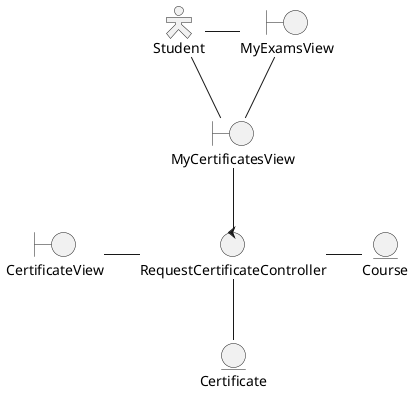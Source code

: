 @startuml UC requestCertificate analysisClassDiagram
skinparam actorstyle hollow 

actor "Student" as user 
boundary "MyExamsView" as start
boundary "MyCertificatesView" as myCertificates
boundary "CertificateView" as certificateView
entity "Course"  as course
control "RequestCertificateController" as requestCertificateController
entity "Certificate" as certificate


user - start
user - myCertificates
start -- myCertificates
myCertificates -down- requestCertificateController
requestCertificateController -left- certificateView
requestCertificateController - course
requestCertificateController -down- certificate
'certificateView - certificate

@enduml